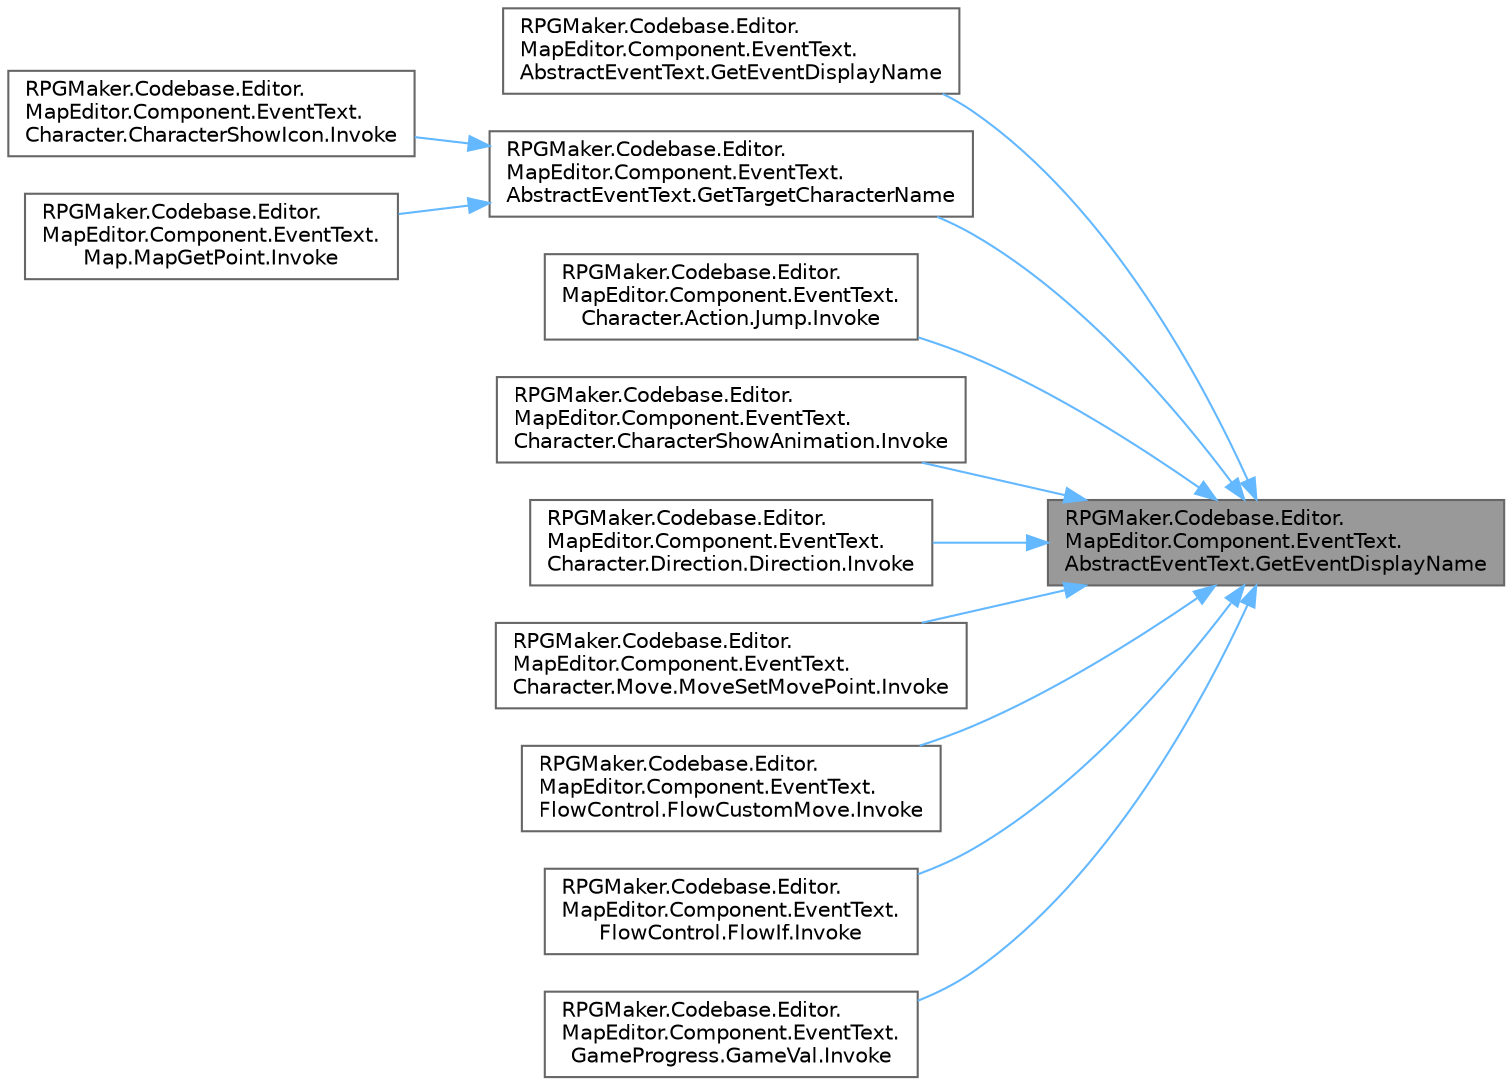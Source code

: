 digraph "RPGMaker.Codebase.Editor.MapEditor.Component.EventText.AbstractEventText.GetEventDisplayName"
{
 // LATEX_PDF_SIZE
  bgcolor="transparent";
  edge [fontname=Helvetica,fontsize=10,labelfontname=Helvetica,labelfontsize=10];
  node [fontname=Helvetica,fontsize=10,shape=box,height=0.2,width=0.4];
  rankdir="RL";
  Node1 [id="Node000001",label="RPGMaker.Codebase.Editor.\lMapEditor.Component.EventText.\lAbstractEventText.GetEventDisplayName",height=0.2,width=0.4,color="gray40", fillcolor="grey60", style="filled", fontcolor="black",tooltip="画面に表示するイベントの名称を返却"];
  Node1 -> Node2 [id="edge1_Node000001_Node000002",dir="back",color="steelblue1",style="solid",tooltip=" "];
  Node2 [id="Node000002",label="RPGMaker.Codebase.Editor.\lMapEditor.Component.EventText.\lAbstractEventText.GetEventDisplayName",height=0.2,width=0.4,color="grey40", fillcolor="white", style="filled",URL="$d3/d66/class_r_p_g_maker_1_1_codebase_1_1_editor_1_1_map_editor_1_1_component_1_1_event_text_1_1_abstract_event_text.html#a90b252c5d35a1f84e4eafd2f5a78e9aa",tooltip="画面に表示するイベントの名称を返却"];
  Node1 -> Node3 [id="edge2_Node000001_Node000003",dir="back",color="steelblue1",style="solid",tooltip=" "];
  Node3 [id="Node000003",label="RPGMaker.Codebase.Editor.\lMapEditor.Component.EventText.\lAbstractEventText.GetTargetCharacterName",height=0.2,width=0.4,color="grey40", fillcolor="white", style="filled",URL="$d3/d66/class_r_p_g_maker_1_1_codebase_1_1_editor_1_1_map_editor_1_1_component_1_1_event_text_1_1_abstract_event_text.html#a9f5e6f0635a7b65c459f9f3d53caed99",tooltip="対象キャラクター名を取得する。"];
  Node3 -> Node4 [id="edge3_Node000003_Node000004",dir="back",color="steelblue1",style="solid",tooltip=" "];
  Node4 [id="Node000004",label="RPGMaker.Codebase.Editor.\lMapEditor.Component.EventText.\lCharacter.CharacterShowIcon.Invoke",height=0.2,width=0.4,color="grey40", fillcolor="white", style="filled",URL="$de/db1/class_r_p_g_maker_1_1_codebase_1_1_editor_1_1_map_editor_1_1_component_1_1_event_text_1_1_character_1_1_character_show_icon.html#aa0f5d1103918158607cbc7c0f0dc3aea",tooltip=" "];
  Node3 -> Node5 [id="edge4_Node000003_Node000005",dir="back",color="steelblue1",style="solid",tooltip=" "];
  Node5 [id="Node000005",label="RPGMaker.Codebase.Editor.\lMapEditor.Component.EventText.\lMap.MapGetPoint.Invoke",height=0.2,width=0.4,color="grey40", fillcolor="white", style="filled",URL="$d3/dae/class_r_p_g_maker_1_1_codebase_1_1_editor_1_1_map_editor_1_1_component_1_1_event_text_1_1_map_1_1_map_get_point.html#acbcb60c4842b501f126b1a4a1a41381f",tooltip=" "];
  Node1 -> Node6 [id="edge5_Node000001_Node000006",dir="back",color="steelblue1",style="solid",tooltip=" "];
  Node6 [id="Node000006",label="RPGMaker.Codebase.Editor.\lMapEditor.Component.EventText.\lCharacter.Action.Jump.Invoke",height=0.2,width=0.4,color="grey40", fillcolor="white", style="filled",URL="$d3/d76/class_r_p_g_maker_1_1_codebase_1_1_editor_1_1_map_editor_1_1_component_1_1_event_text_1_1_character_1_1_action_1_1_jump.html#a6bba506eebbf532a9ae6bd7e03d06b44",tooltip=" "];
  Node1 -> Node7 [id="edge6_Node000001_Node000007",dir="back",color="steelblue1",style="solid",tooltip=" "];
  Node7 [id="Node000007",label="RPGMaker.Codebase.Editor.\lMapEditor.Component.EventText.\lCharacter.CharacterShowAnimation.Invoke",height=0.2,width=0.4,color="grey40", fillcolor="white", style="filled",URL="$d7/d60/class_r_p_g_maker_1_1_codebase_1_1_editor_1_1_map_editor_1_1_component_1_1_event_text_1_1_charac077aafca941345767c204df7adb7d8df.html#ad914f6bcc77f872674fdb3e0c59a3fca",tooltip=" "];
  Node1 -> Node8 [id="edge7_Node000001_Node000008",dir="back",color="steelblue1",style="solid",tooltip=" "];
  Node8 [id="Node000008",label="RPGMaker.Codebase.Editor.\lMapEditor.Component.EventText.\lCharacter.Direction.Direction.Invoke",height=0.2,width=0.4,color="grey40", fillcolor="white", style="filled",URL="$d6/d2e/class_r_p_g_maker_1_1_codebase_1_1_editor_1_1_map_editor_1_1_component_1_1_event_text_1_1_character_1_1_direction_1_1_direction.html#a70eb59f0db24e2cfc10d38dbe8565c3e",tooltip=" "];
  Node1 -> Node9 [id="edge8_Node000001_Node000009",dir="back",color="steelblue1",style="solid",tooltip=" "];
  Node9 [id="Node000009",label="RPGMaker.Codebase.Editor.\lMapEditor.Component.EventText.\lCharacter.Move.MoveSetMovePoint.Invoke",height=0.2,width=0.4,color="grey40", fillcolor="white", style="filled",URL="$df/d7a/class_r_p_g_maker_1_1_codebase_1_1_editor_1_1_map_editor_1_1_component_1_1_event_text_1_1_charac56e5fade0a2815302f84b20a656af35f.html#af32116eea84fa497e3eb273461e8c05d",tooltip=" "];
  Node1 -> Node10 [id="edge9_Node000001_Node000010",dir="back",color="steelblue1",style="solid",tooltip=" "];
  Node10 [id="Node000010",label="RPGMaker.Codebase.Editor.\lMapEditor.Component.EventText.\lFlowControl.FlowCustomMove.Invoke",height=0.2,width=0.4,color="grey40", fillcolor="white", style="filled",URL="$dd/d40/class_r_p_g_maker_1_1_codebase_1_1_editor_1_1_map_editor_1_1_component_1_1_event_text_1_1_flow_control_1_1_flow_custom_move.html#a484ebd2c3b6460a3f9ade9d23d3d80c3",tooltip=" "];
  Node1 -> Node11 [id="edge10_Node000001_Node000011",dir="back",color="steelblue1",style="solid",tooltip=" "];
  Node11 [id="Node000011",label="RPGMaker.Codebase.Editor.\lMapEditor.Component.EventText.\lFlowControl.FlowIf.Invoke",height=0.2,width=0.4,color="grey40", fillcolor="white", style="filled",URL="$d6/dad/class_r_p_g_maker_1_1_codebase_1_1_editor_1_1_map_editor_1_1_component_1_1_event_text_1_1_flow_control_1_1_flow_if.html#a124a5a9f1891ad1ff1d17ef80b0f826a",tooltip=" "];
  Node1 -> Node12 [id="edge11_Node000001_Node000012",dir="back",color="steelblue1",style="solid",tooltip=" "];
  Node12 [id="Node000012",label="RPGMaker.Codebase.Editor.\lMapEditor.Component.EventText.\lGameProgress.GameVal.Invoke",height=0.2,width=0.4,color="grey40", fillcolor="white", style="filled",URL="$db/d58/class_r_p_g_maker_1_1_codebase_1_1_editor_1_1_map_editor_1_1_component_1_1_event_text_1_1_game_progress_1_1_game_val.html#a0ba0b3bc82ba47378e40cddea1dacc3c",tooltip=" "];
}
